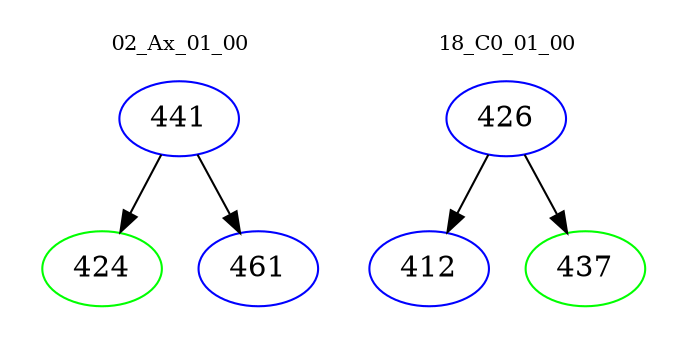 digraph{
subgraph cluster_0 {
color = white
label = "02_Ax_01_00";
fontsize=10;
T0_441 [label="441", color="blue"]
T0_441 -> T0_424 [color="black"]
T0_424 [label="424", color="green"]
T0_441 -> T0_461 [color="black"]
T0_461 [label="461", color="blue"]
}
subgraph cluster_1 {
color = white
label = "18_C0_01_00";
fontsize=10;
T1_426 [label="426", color="blue"]
T1_426 -> T1_412 [color="black"]
T1_412 [label="412", color="blue"]
T1_426 -> T1_437 [color="black"]
T1_437 [label="437", color="green"]
}
}
